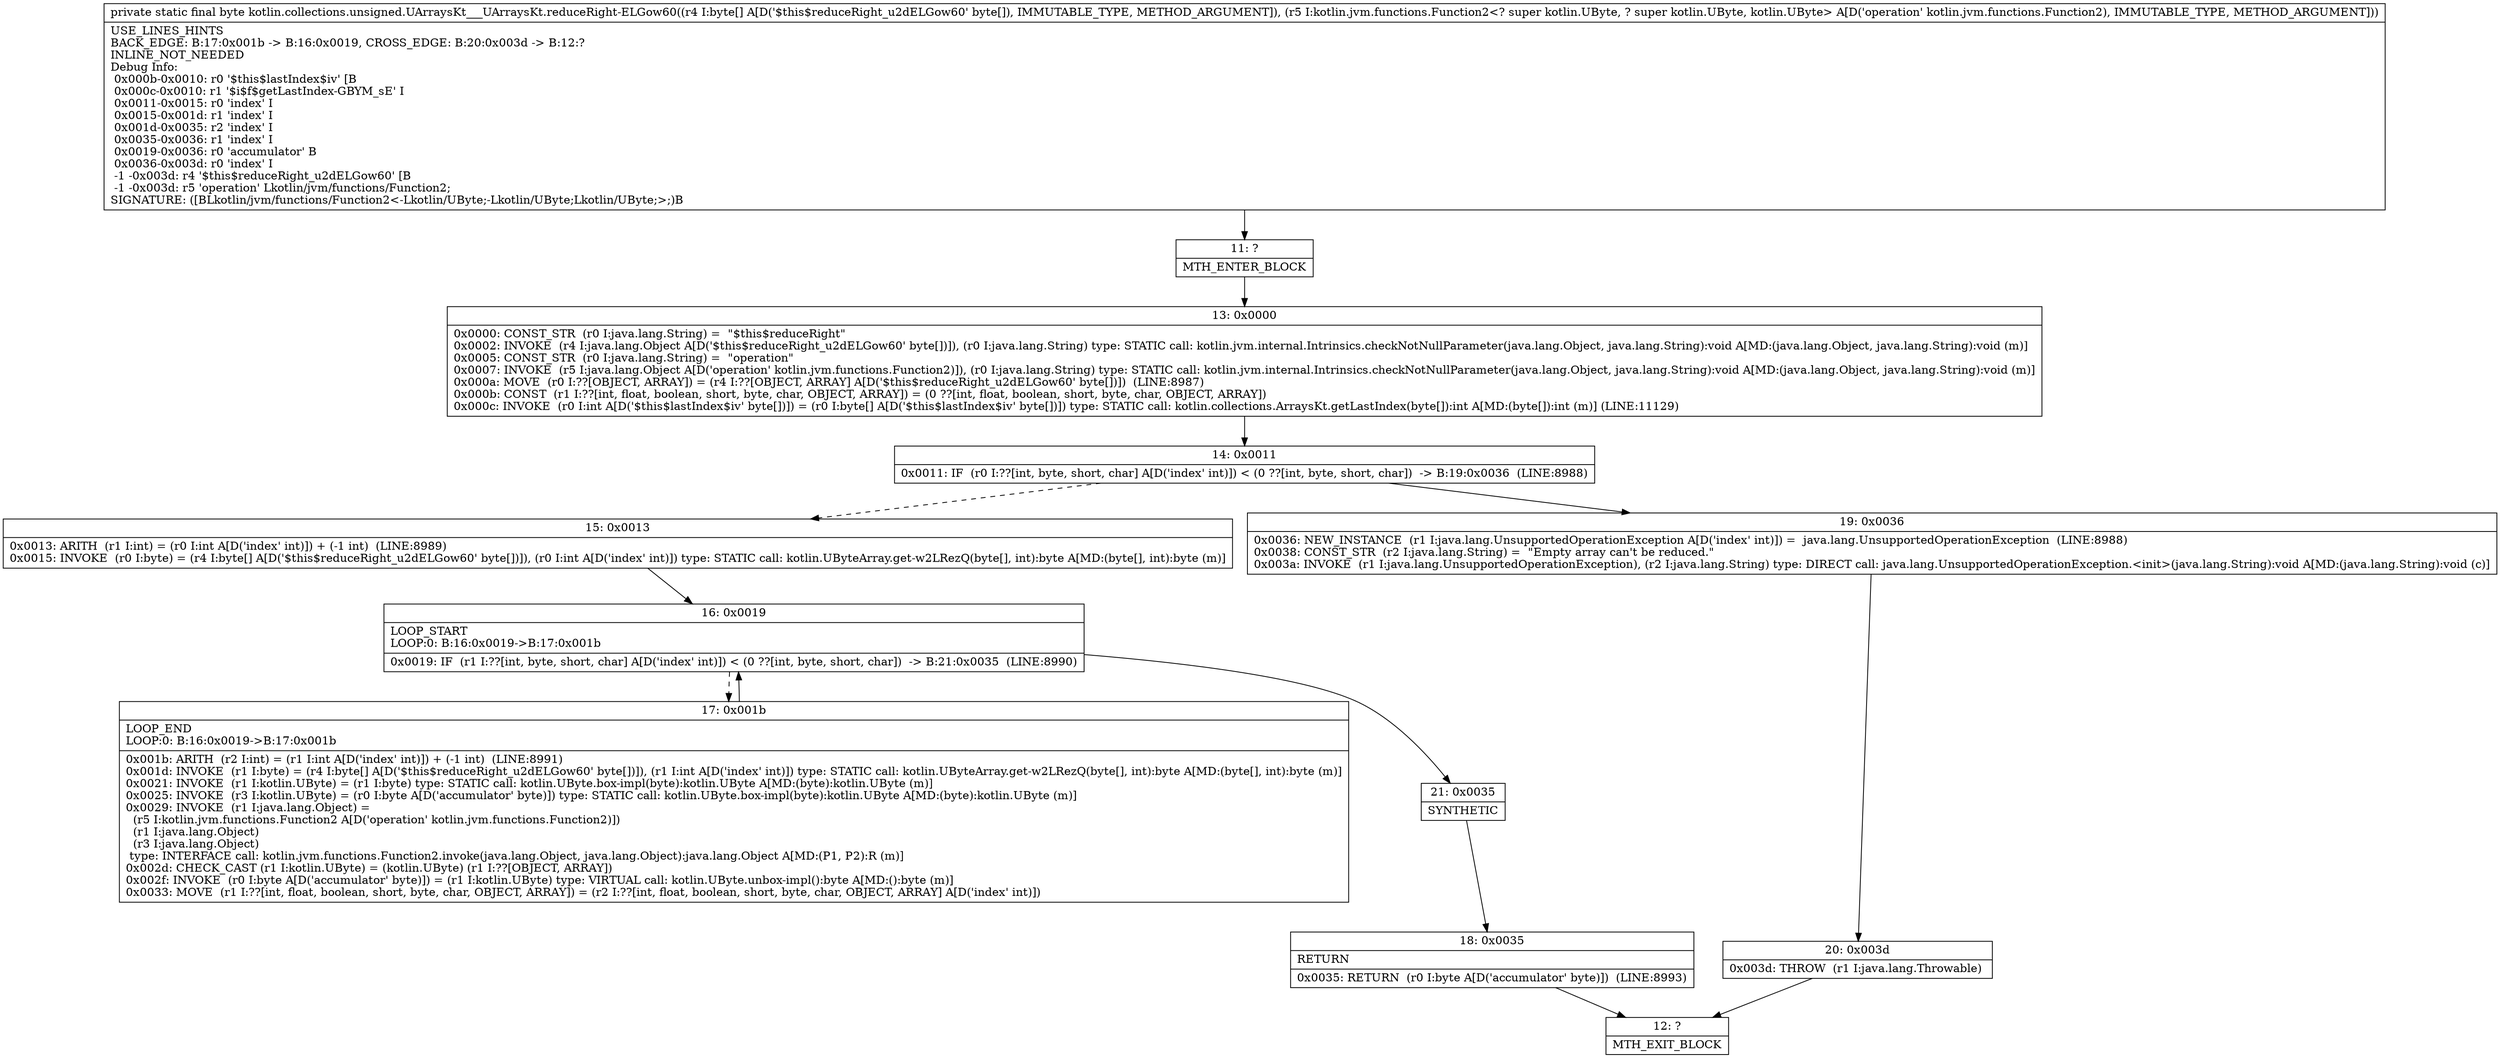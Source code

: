 digraph "CFG forkotlin.collections.unsigned.UArraysKt___UArraysKt.reduceRight\-ELGow60([BLkotlin\/jvm\/functions\/Function2;)B" {
Node_11 [shape=record,label="{11\:\ ?|MTH_ENTER_BLOCK\l}"];
Node_13 [shape=record,label="{13\:\ 0x0000|0x0000: CONST_STR  (r0 I:java.lang.String) =  \"$this$reduceRight\" \l0x0002: INVOKE  (r4 I:java.lang.Object A[D('$this$reduceRight_u2dELGow60' byte[])]), (r0 I:java.lang.String) type: STATIC call: kotlin.jvm.internal.Intrinsics.checkNotNullParameter(java.lang.Object, java.lang.String):void A[MD:(java.lang.Object, java.lang.String):void (m)]\l0x0005: CONST_STR  (r0 I:java.lang.String) =  \"operation\" \l0x0007: INVOKE  (r5 I:java.lang.Object A[D('operation' kotlin.jvm.functions.Function2)]), (r0 I:java.lang.String) type: STATIC call: kotlin.jvm.internal.Intrinsics.checkNotNullParameter(java.lang.Object, java.lang.String):void A[MD:(java.lang.Object, java.lang.String):void (m)]\l0x000a: MOVE  (r0 I:??[OBJECT, ARRAY]) = (r4 I:??[OBJECT, ARRAY] A[D('$this$reduceRight_u2dELGow60' byte[])])  (LINE:8987)\l0x000b: CONST  (r1 I:??[int, float, boolean, short, byte, char, OBJECT, ARRAY]) = (0 ??[int, float, boolean, short, byte, char, OBJECT, ARRAY]) \l0x000c: INVOKE  (r0 I:int A[D('$this$lastIndex$iv' byte[])]) = (r0 I:byte[] A[D('$this$lastIndex$iv' byte[])]) type: STATIC call: kotlin.collections.ArraysKt.getLastIndex(byte[]):int A[MD:(byte[]):int (m)] (LINE:11129)\l}"];
Node_14 [shape=record,label="{14\:\ 0x0011|0x0011: IF  (r0 I:??[int, byte, short, char] A[D('index' int)]) \< (0 ??[int, byte, short, char])  \-\> B:19:0x0036  (LINE:8988)\l}"];
Node_15 [shape=record,label="{15\:\ 0x0013|0x0013: ARITH  (r1 I:int) = (r0 I:int A[D('index' int)]) + (\-1 int)  (LINE:8989)\l0x0015: INVOKE  (r0 I:byte) = (r4 I:byte[] A[D('$this$reduceRight_u2dELGow60' byte[])]), (r0 I:int A[D('index' int)]) type: STATIC call: kotlin.UByteArray.get\-w2LRezQ(byte[], int):byte A[MD:(byte[], int):byte (m)]\l}"];
Node_16 [shape=record,label="{16\:\ 0x0019|LOOP_START\lLOOP:0: B:16:0x0019\-\>B:17:0x001b\l|0x0019: IF  (r1 I:??[int, byte, short, char] A[D('index' int)]) \< (0 ??[int, byte, short, char])  \-\> B:21:0x0035  (LINE:8990)\l}"];
Node_17 [shape=record,label="{17\:\ 0x001b|LOOP_END\lLOOP:0: B:16:0x0019\-\>B:17:0x001b\l|0x001b: ARITH  (r2 I:int) = (r1 I:int A[D('index' int)]) + (\-1 int)  (LINE:8991)\l0x001d: INVOKE  (r1 I:byte) = (r4 I:byte[] A[D('$this$reduceRight_u2dELGow60' byte[])]), (r1 I:int A[D('index' int)]) type: STATIC call: kotlin.UByteArray.get\-w2LRezQ(byte[], int):byte A[MD:(byte[], int):byte (m)]\l0x0021: INVOKE  (r1 I:kotlin.UByte) = (r1 I:byte) type: STATIC call: kotlin.UByte.box\-impl(byte):kotlin.UByte A[MD:(byte):kotlin.UByte (m)]\l0x0025: INVOKE  (r3 I:kotlin.UByte) = (r0 I:byte A[D('accumulator' byte)]) type: STATIC call: kotlin.UByte.box\-impl(byte):kotlin.UByte A[MD:(byte):kotlin.UByte (m)]\l0x0029: INVOKE  (r1 I:java.lang.Object) = \l  (r5 I:kotlin.jvm.functions.Function2 A[D('operation' kotlin.jvm.functions.Function2)])\l  (r1 I:java.lang.Object)\l  (r3 I:java.lang.Object)\l type: INTERFACE call: kotlin.jvm.functions.Function2.invoke(java.lang.Object, java.lang.Object):java.lang.Object A[MD:(P1, P2):R (m)]\l0x002d: CHECK_CAST (r1 I:kotlin.UByte) = (kotlin.UByte) (r1 I:??[OBJECT, ARRAY]) \l0x002f: INVOKE  (r0 I:byte A[D('accumulator' byte)]) = (r1 I:kotlin.UByte) type: VIRTUAL call: kotlin.UByte.unbox\-impl():byte A[MD:():byte (m)]\l0x0033: MOVE  (r1 I:??[int, float, boolean, short, byte, char, OBJECT, ARRAY]) = (r2 I:??[int, float, boolean, short, byte, char, OBJECT, ARRAY] A[D('index' int)]) \l}"];
Node_21 [shape=record,label="{21\:\ 0x0035|SYNTHETIC\l}"];
Node_18 [shape=record,label="{18\:\ 0x0035|RETURN\l|0x0035: RETURN  (r0 I:byte A[D('accumulator' byte)])  (LINE:8993)\l}"];
Node_12 [shape=record,label="{12\:\ ?|MTH_EXIT_BLOCK\l}"];
Node_19 [shape=record,label="{19\:\ 0x0036|0x0036: NEW_INSTANCE  (r1 I:java.lang.UnsupportedOperationException A[D('index' int)]) =  java.lang.UnsupportedOperationException  (LINE:8988)\l0x0038: CONST_STR  (r2 I:java.lang.String) =  \"Empty array can't be reduced.\" \l0x003a: INVOKE  (r1 I:java.lang.UnsupportedOperationException), (r2 I:java.lang.String) type: DIRECT call: java.lang.UnsupportedOperationException.\<init\>(java.lang.String):void A[MD:(java.lang.String):void (c)]\l}"];
Node_20 [shape=record,label="{20\:\ 0x003d|0x003d: THROW  (r1 I:java.lang.Throwable) \l}"];
MethodNode[shape=record,label="{private static final byte kotlin.collections.unsigned.UArraysKt___UArraysKt.reduceRight\-ELGow60((r4 I:byte[] A[D('$this$reduceRight_u2dELGow60' byte[]), IMMUTABLE_TYPE, METHOD_ARGUMENT]), (r5 I:kotlin.jvm.functions.Function2\<? super kotlin.UByte, ? super kotlin.UByte, kotlin.UByte\> A[D('operation' kotlin.jvm.functions.Function2), IMMUTABLE_TYPE, METHOD_ARGUMENT]))  | USE_LINES_HINTS\lBACK_EDGE: B:17:0x001b \-\> B:16:0x0019, CROSS_EDGE: B:20:0x003d \-\> B:12:?\lINLINE_NOT_NEEDED\lDebug Info:\l  0x000b\-0x0010: r0 '$this$lastIndex$iv' [B\l  0x000c\-0x0010: r1 '$i$f$getLastIndex\-GBYM_sE' I\l  0x0011\-0x0015: r0 'index' I\l  0x0015\-0x001d: r1 'index' I\l  0x001d\-0x0035: r2 'index' I\l  0x0035\-0x0036: r1 'index' I\l  0x0019\-0x0036: r0 'accumulator' B\l  0x0036\-0x003d: r0 'index' I\l  \-1 \-0x003d: r4 '$this$reduceRight_u2dELGow60' [B\l  \-1 \-0x003d: r5 'operation' Lkotlin\/jvm\/functions\/Function2;\lSIGNATURE: ([BLkotlin\/jvm\/functions\/Function2\<\-Lkotlin\/UByte;\-Lkotlin\/UByte;Lkotlin\/UByte;\>;)B\l}"];
MethodNode -> Node_11;Node_11 -> Node_13;
Node_13 -> Node_14;
Node_14 -> Node_15[style=dashed];
Node_14 -> Node_19;
Node_15 -> Node_16;
Node_16 -> Node_17[style=dashed];
Node_16 -> Node_21;
Node_17 -> Node_16;
Node_21 -> Node_18;
Node_18 -> Node_12;
Node_19 -> Node_20;
Node_20 -> Node_12;
}

